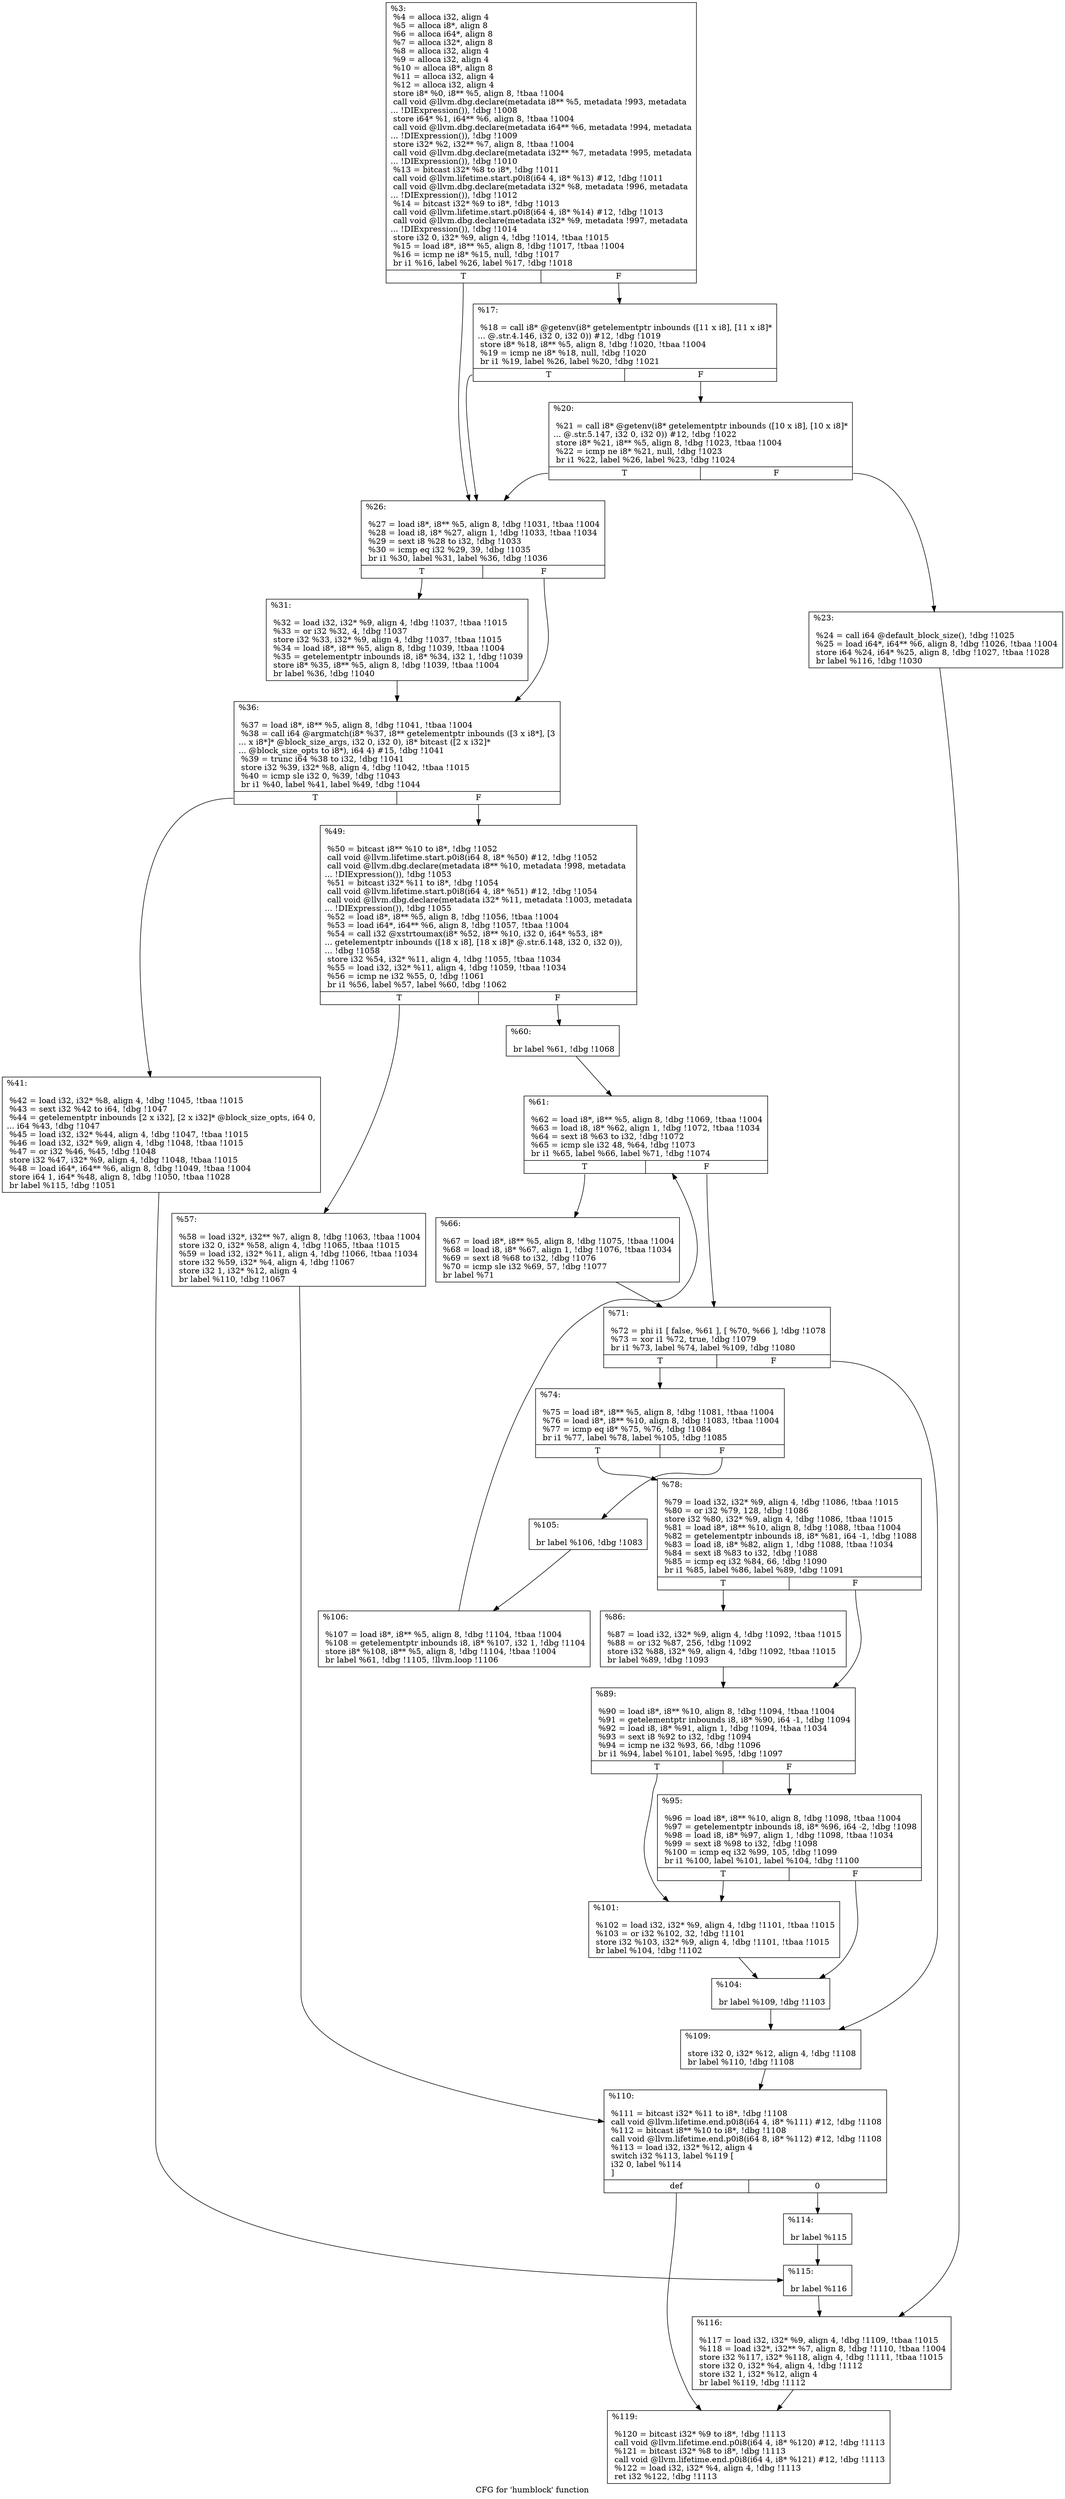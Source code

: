 digraph "CFG for 'humblock' function" {
	label="CFG for 'humblock' function";

	Node0x19a5520 [shape=record,label="{%3:\l  %4 = alloca i32, align 4\l  %5 = alloca i8*, align 8\l  %6 = alloca i64*, align 8\l  %7 = alloca i32*, align 8\l  %8 = alloca i32, align 4\l  %9 = alloca i32, align 4\l  %10 = alloca i8*, align 8\l  %11 = alloca i32, align 4\l  %12 = alloca i32, align 4\l  store i8* %0, i8** %5, align 8, !tbaa !1004\l  call void @llvm.dbg.declare(metadata i8** %5, metadata !993, metadata\l... !DIExpression()), !dbg !1008\l  store i64* %1, i64** %6, align 8, !tbaa !1004\l  call void @llvm.dbg.declare(metadata i64** %6, metadata !994, metadata\l... !DIExpression()), !dbg !1009\l  store i32* %2, i32** %7, align 8, !tbaa !1004\l  call void @llvm.dbg.declare(metadata i32** %7, metadata !995, metadata\l... !DIExpression()), !dbg !1010\l  %13 = bitcast i32* %8 to i8*, !dbg !1011\l  call void @llvm.lifetime.start.p0i8(i64 4, i8* %13) #12, !dbg !1011\l  call void @llvm.dbg.declare(metadata i32* %8, metadata !996, metadata\l... !DIExpression()), !dbg !1012\l  %14 = bitcast i32* %9 to i8*, !dbg !1013\l  call void @llvm.lifetime.start.p0i8(i64 4, i8* %14) #12, !dbg !1013\l  call void @llvm.dbg.declare(metadata i32* %9, metadata !997, metadata\l... !DIExpression()), !dbg !1014\l  store i32 0, i32* %9, align 4, !dbg !1014, !tbaa !1015\l  %15 = load i8*, i8** %5, align 8, !dbg !1017, !tbaa !1004\l  %16 = icmp ne i8* %15, null, !dbg !1017\l  br i1 %16, label %26, label %17, !dbg !1018\l|{<s0>T|<s1>F}}"];
	Node0x19a5520:s0 -> Node0x19a7070;
	Node0x19a5520:s1 -> Node0x19a6f80;
	Node0x19a6f80 [shape=record,label="{%17:\l\l  %18 = call i8* @getenv(i8* getelementptr inbounds ([11 x i8], [11 x i8]*\l... @.str.4.146, i32 0, i32 0)) #12, !dbg !1019\l  store i8* %18, i8** %5, align 8, !dbg !1020, !tbaa !1004\l  %19 = icmp ne i8* %18, null, !dbg !1020\l  br i1 %19, label %26, label %20, !dbg !1021\l|{<s0>T|<s1>F}}"];
	Node0x19a6f80:s0 -> Node0x19a7070;
	Node0x19a6f80:s1 -> Node0x19a6fd0;
	Node0x19a6fd0 [shape=record,label="{%20:\l\l  %21 = call i8* @getenv(i8* getelementptr inbounds ([10 x i8], [10 x i8]*\l... @.str.5.147, i32 0, i32 0)) #12, !dbg !1022\l  store i8* %21, i8** %5, align 8, !dbg !1023, !tbaa !1004\l  %22 = icmp ne i8* %21, null, !dbg !1023\l  br i1 %22, label %26, label %23, !dbg !1024\l|{<s0>T|<s1>F}}"];
	Node0x19a6fd0:s0 -> Node0x19a7070;
	Node0x19a6fd0:s1 -> Node0x19a7020;
	Node0x19a7020 [shape=record,label="{%23:\l\l  %24 = call i64 @default_block_size(), !dbg !1025\l  %25 = load i64*, i64** %6, align 8, !dbg !1026, !tbaa !1004\l  store i64 %24, i64* %25, align 8, !dbg !1027, !tbaa !1028\l  br label %116, !dbg !1030\l}"];
	Node0x19a7020 -> Node0x19a77a0;
	Node0x19a7070 [shape=record,label="{%26:\l\l  %27 = load i8*, i8** %5, align 8, !dbg !1031, !tbaa !1004\l  %28 = load i8, i8* %27, align 1, !dbg !1033, !tbaa !1034\l  %29 = sext i8 %28 to i32, !dbg !1033\l  %30 = icmp eq i32 %29, 39, !dbg !1035\l  br i1 %30, label %31, label %36, !dbg !1036\l|{<s0>T|<s1>F}}"];
	Node0x19a7070:s0 -> Node0x19a70c0;
	Node0x19a7070:s1 -> Node0x19a7110;
	Node0x19a70c0 [shape=record,label="{%31:\l\l  %32 = load i32, i32* %9, align 4, !dbg !1037, !tbaa !1015\l  %33 = or i32 %32, 4, !dbg !1037\l  store i32 %33, i32* %9, align 4, !dbg !1037, !tbaa !1015\l  %34 = load i8*, i8** %5, align 8, !dbg !1039, !tbaa !1004\l  %35 = getelementptr inbounds i8, i8* %34, i32 1, !dbg !1039\l  store i8* %35, i8** %5, align 8, !dbg !1039, !tbaa !1004\l  br label %36, !dbg !1040\l}"];
	Node0x19a70c0 -> Node0x19a7110;
	Node0x19a7110 [shape=record,label="{%36:\l\l  %37 = load i8*, i8** %5, align 8, !dbg !1041, !tbaa !1004\l  %38 = call i64 @argmatch(i8* %37, i8** getelementptr inbounds ([3 x i8*], [3\l... x i8*]* @block_size_args, i32 0, i32 0), i8* bitcast ([2 x i32]*\l... @block_size_opts to i8*), i64 4) #15, !dbg !1041\l  %39 = trunc i64 %38 to i32, !dbg !1041\l  store i32 %39, i32* %8, align 4, !dbg !1042, !tbaa !1015\l  %40 = icmp sle i32 0, %39, !dbg !1043\l  br i1 %40, label %41, label %49, !dbg !1044\l|{<s0>T|<s1>F}}"];
	Node0x19a7110:s0 -> Node0x19a7160;
	Node0x19a7110:s1 -> Node0x19a71b0;
	Node0x19a7160 [shape=record,label="{%41:\l\l  %42 = load i32, i32* %8, align 4, !dbg !1045, !tbaa !1015\l  %43 = sext i32 %42 to i64, !dbg !1047\l  %44 = getelementptr inbounds [2 x i32], [2 x i32]* @block_size_opts, i64 0,\l... i64 %43, !dbg !1047\l  %45 = load i32, i32* %44, align 4, !dbg !1047, !tbaa !1015\l  %46 = load i32, i32* %9, align 4, !dbg !1048, !tbaa !1015\l  %47 = or i32 %46, %45, !dbg !1048\l  store i32 %47, i32* %9, align 4, !dbg !1048, !tbaa !1015\l  %48 = load i64*, i64** %6, align 8, !dbg !1049, !tbaa !1004\l  store i64 1, i64* %48, align 8, !dbg !1050, !tbaa !1028\l  br label %115, !dbg !1051\l}"];
	Node0x19a7160 -> Node0x19a7750;
	Node0x19a71b0 [shape=record,label="{%49:\l\l  %50 = bitcast i8** %10 to i8*, !dbg !1052\l  call void @llvm.lifetime.start.p0i8(i64 8, i8* %50) #12, !dbg !1052\l  call void @llvm.dbg.declare(metadata i8** %10, metadata !998, metadata\l... !DIExpression()), !dbg !1053\l  %51 = bitcast i32* %11 to i8*, !dbg !1054\l  call void @llvm.lifetime.start.p0i8(i64 4, i8* %51) #12, !dbg !1054\l  call void @llvm.dbg.declare(metadata i32* %11, metadata !1003, metadata\l... !DIExpression()), !dbg !1055\l  %52 = load i8*, i8** %5, align 8, !dbg !1056, !tbaa !1004\l  %53 = load i64*, i64** %6, align 8, !dbg !1057, !tbaa !1004\l  %54 = call i32 @xstrtoumax(i8* %52, i8** %10, i32 0, i64* %53, i8*\l... getelementptr inbounds ([18 x i8], [18 x i8]* @.str.6.148, i32 0, i32 0)),\l... !dbg !1058\l  store i32 %54, i32* %11, align 4, !dbg !1055, !tbaa !1034\l  %55 = load i32, i32* %11, align 4, !dbg !1059, !tbaa !1034\l  %56 = icmp ne i32 %55, 0, !dbg !1061\l  br i1 %56, label %57, label %60, !dbg !1062\l|{<s0>T|<s1>F}}"];
	Node0x19a71b0:s0 -> Node0x19a7200;
	Node0x19a71b0:s1 -> Node0x19a7250;
	Node0x19a7200 [shape=record,label="{%57:\l\l  %58 = load i32*, i32** %7, align 8, !dbg !1063, !tbaa !1004\l  store i32 0, i32* %58, align 4, !dbg !1065, !tbaa !1015\l  %59 = load i32, i32* %11, align 4, !dbg !1066, !tbaa !1034\l  store i32 %59, i32* %4, align 4, !dbg !1067\l  store i32 1, i32* %12, align 4\l  br label %110, !dbg !1067\l}"];
	Node0x19a7200 -> Node0x19a76b0;
	Node0x19a7250 [shape=record,label="{%60:\l\l  br label %61, !dbg !1068\l}"];
	Node0x19a7250 -> Node0x19a72a0;
	Node0x19a72a0 [shape=record,label="{%61:\l\l  %62 = load i8*, i8** %5, align 8, !dbg !1069, !tbaa !1004\l  %63 = load i8, i8* %62, align 1, !dbg !1072, !tbaa !1034\l  %64 = sext i8 %63 to i32, !dbg !1072\l  %65 = icmp sle i32 48, %64, !dbg !1073\l  br i1 %65, label %66, label %71, !dbg !1074\l|{<s0>T|<s1>F}}"];
	Node0x19a72a0:s0 -> Node0x19a72f0;
	Node0x19a72a0:s1 -> Node0x19a7340;
	Node0x19a72f0 [shape=record,label="{%66:\l\l  %67 = load i8*, i8** %5, align 8, !dbg !1075, !tbaa !1004\l  %68 = load i8, i8* %67, align 1, !dbg !1076, !tbaa !1034\l  %69 = sext i8 %68 to i32, !dbg !1076\l  %70 = icmp sle i32 %69, 57, !dbg !1077\l  br label %71\l}"];
	Node0x19a72f0 -> Node0x19a7340;
	Node0x19a7340 [shape=record,label="{%71:\l\l  %72 = phi i1 [ false, %61 ], [ %70, %66 ], !dbg !1078\l  %73 = xor i1 %72, true, !dbg !1079\l  br i1 %73, label %74, label %109, !dbg !1080\l|{<s0>T|<s1>F}}"];
	Node0x19a7340:s0 -> Node0x19a7390;
	Node0x19a7340:s1 -> Node0x19a7660;
	Node0x19a7390 [shape=record,label="{%74:\l\l  %75 = load i8*, i8** %5, align 8, !dbg !1081, !tbaa !1004\l  %76 = load i8*, i8** %10, align 8, !dbg !1083, !tbaa !1004\l  %77 = icmp eq i8* %75, %76, !dbg !1084\l  br i1 %77, label %78, label %105, !dbg !1085\l|{<s0>T|<s1>F}}"];
	Node0x19a7390:s0 -> Node0x19a73e0;
	Node0x19a7390:s1 -> Node0x19a75c0;
	Node0x19a73e0 [shape=record,label="{%78:\l\l  %79 = load i32, i32* %9, align 4, !dbg !1086, !tbaa !1015\l  %80 = or i32 %79, 128, !dbg !1086\l  store i32 %80, i32* %9, align 4, !dbg !1086, !tbaa !1015\l  %81 = load i8*, i8** %10, align 8, !dbg !1088, !tbaa !1004\l  %82 = getelementptr inbounds i8, i8* %81, i64 -1, !dbg !1088\l  %83 = load i8, i8* %82, align 1, !dbg !1088, !tbaa !1034\l  %84 = sext i8 %83 to i32, !dbg !1088\l  %85 = icmp eq i32 %84, 66, !dbg !1090\l  br i1 %85, label %86, label %89, !dbg !1091\l|{<s0>T|<s1>F}}"];
	Node0x19a73e0:s0 -> Node0x19a7430;
	Node0x19a73e0:s1 -> Node0x19a7480;
	Node0x19a7430 [shape=record,label="{%86:\l\l  %87 = load i32, i32* %9, align 4, !dbg !1092, !tbaa !1015\l  %88 = or i32 %87, 256, !dbg !1092\l  store i32 %88, i32* %9, align 4, !dbg !1092, !tbaa !1015\l  br label %89, !dbg !1093\l}"];
	Node0x19a7430 -> Node0x19a7480;
	Node0x19a7480 [shape=record,label="{%89:\l\l  %90 = load i8*, i8** %10, align 8, !dbg !1094, !tbaa !1004\l  %91 = getelementptr inbounds i8, i8* %90, i64 -1, !dbg !1094\l  %92 = load i8, i8* %91, align 1, !dbg !1094, !tbaa !1034\l  %93 = sext i8 %92 to i32, !dbg !1094\l  %94 = icmp ne i32 %93, 66, !dbg !1096\l  br i1 %94, label %101, label %95, !dbg !1097\l|{<s0>T|<s1>F}}"];
	Node0x19a7480:s0 -> Node0x19a7520;
	Node0x19a7480:s1 -> Node0x19a74d0;
	Node0x19a74d0 [shape=record,label="{%95:\l\l  %96 = load i8*, i8** %10, align 8, !dbg !1098, !tbaa !1004\l  %97 = getelementptr inbounds i8, i8* %96, i64 -2, !dbg !1098\l  %98 = load i8, i8* %97, align 1, !dbg !1098, !tbaa !1034\l  %99 = sext i8 %98 to i32, !dbg !1098\l  %100 = icmp eq i32 %99, 105, !dbg !1099\l  br i1 %100, label %101, label %104, !dbg !1100\l|{<s0>T|<s1>F}}"];
	Node0x19a74d0:s0 -> Node0x19a7520;
	Node0x19a74d0:s1 -> Node0x19a7570;
	Node0x19a7520 [shape=record,label="{%101:\l\l  %102 = load i32, i32* %9, align 4, !dbg !1101, !tbaa !1015\l  %103 = or i32 %102, 32, !dbg !1101\l  store i32 %103, i32* %9, align 4, !dbg !1101, !tbaa !1015\l  br label %104, !dbg !1102\l}"];
	Node0x19a7520 -> Node0x19a7570;
	Node0x19a7570 [shape=record,label="{%104:\l\l  br label %109, !dbg !1103\l}"];
	Node0x19a7570 -> Node0x19a7660;
	Node0x19a75c0 [shape=record,label="{%105:\l\l  br label %106, !dbg !1083\l}"];
	Node0x19a75c0 -> Node0x19a7610;
	Node0x19a7610 [shape=record,label="{%106:\l\l  %107 = load i8*, i8** %5, align 8, !dbg !1104, !tbaa !1004\l  %108 = getelementptr inbounds i8, i8* %107, i32 1, !dbg !1104\l  store i8* %108, i8** %5, align 8, !dbg !1104, !tbaa !1004\l  br label %61, !dbg !1105, !llvm.loop !1106\l}"];
	Node0x19a7610 -> Node0x19a72a0;
	Node0x19a7660 [shape=record,label="{%109:\l\l  store i32 0, i32* %12, align 4, !dbg !1108\l  br label %110, !dbg !1108\l}"];
	Node0x19a7660 -> Node0x19a76b0;
	Node0x19a76b0 [shape=record,label="{%110:\l\l  %111 = bitcast i32* %11 to i8*, !dbg !1108\l  call void @llvm.lifetime.end.p0i8(i64 4, i8* %111) #12, !dbg !1108\l  %112 = bitcast i8** %10 to i8*, !dbg !1108\l  call void @llvm.lifetime.end.p0i8(i64 8, i8* %112) #12, !dbg !1108\l  %113 = load i32, i32* %12, align 4\l  switch i32 %113, label %119 [\l    i32 0, label %114\l  ]\l|{<s0>def|<s1>0}}"];
	Node0x19a76b0:s0 -> Node0x19a77f0;
	Node0x19a76b0:s1 -> Node0x19a7700;
	Node0x19a7700 [shape=record,label="{%114:\l\l  br label %115\l}"];
	Node0x19a7700 -> Node0x19a7750;
	Node0x19a7750 [shape=record,label="{%115:\l\l  br label %116\l}"];
	Node0x19a7750 -> Node0x19a77a0;
	Node0x19a77a0 [shape=record,label="{%116:\l\l  %117 = load i32, i32* %9, align 4, !dbg !1109, !tbaa !1015\l  %118 = load i32*, i32** %7, align 8, !dbg !1110, !tbaa !1004\l  store i32 %117, i32* %118, align 4, !dbg !1111, !tbaa !1015\l  store i32 0, i32* %4, align 4, !dbg !1112\l  store i32 1, i32* %12, align 4\l  br label %119, !dbg !1112\l}"];
	Node0x19a77a0 -> Node0x19a77f0;
	Node0x19a77f0 [shape=record,label="{%119:\l\l  %120 = bitcast i32* %9 to i8*, !dbg !1113\l  call void @llvm.lifetime.end.p0i8(i64 4, i8* %120) #12, !dbg !1113\l  %121 = bitcast i32* %8 to i8*, !dbg !1113\l  call void @llvm.lifetime.end.p0i8(i64 4, i8* %121) #12, !dbg !1113\l  %122 = load i32, i32* %4, align 4, !dbg !1113\l  ret i32 %122, !dbg !1113\l}"];
}
